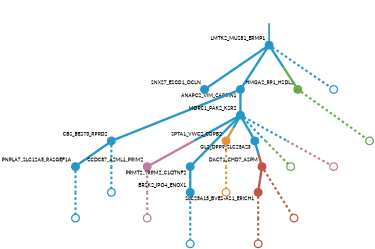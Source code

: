 strict digraph  {
graph[splines=false]; nodesep=0.7; rankdir=TB; ranksep=0.6; forcelabels=true; dpi=600; size=2.5;
0 [color="#2496c8ff", fillcolor="#2496c8ff", fixedsize=true, fontname=Lato, fontsize="12pt", height="0.25", label="", penwidth=3, shape=circle, style=filled, xlabel=LMTK2_MUS81_ERMP1];
2 [color="#2496c8ff", fillcolor="#2496c8ff", fixedsize=true, fontname=Lato, fontsize="12pt", height="0.25", label="", penwidth=3, shape=circle, style=filled, xlabel=SNX27_ESCO1_OCLN];
3 [color="#2496c8ff", fillcolor="#2496c8ff", fixedsize=true, fontname=Lato, fontsize="12pt", height="0.25", label="", penwidth=3, shape=circle, style=filled, xlabel=ANAPC2_VIM_CAPRIN1];
6 [color="#6aa84fff", fillcolor="#6aa84fff", fixedsize=true, fontname=Lato, fontsize="12pt", height="0.25", label="", penwidth=3, shape=circle, style=filled, xlabel=HMGA2_RP1_HSDL2];
21 [color="#2496c8ff", fillcolor="#2496c8ff", fixedsize=true, fontname=Lato, fontsize="12pt", height="0.25", label="", penwidth=3, shape=circle, style=solid, xlabel=""];
1 [color="#2496c8ff", fillcolor="#2496c8ff", fixedsize=true, fontname=Lato, fontsize="12pt", height="0.25", label="", penwidth=3, shape=circle, style=filled, xlabel=CBS_BEST3_RPRD2];
11 [color="#2496c8ff", fillcolor="#2496c8ff", fixedsize=true, fontname=Lato, fontsize="12pt", height="0.25", label="", penwidth=3, shape=circle, style=filled, xlabel=PNPLA7_SLC12A5_RASGEF1A];
22 [color="#2496c8ff", fillcolor="#2496c8ff", fixedsize=true, fontname=Lato, fontsize="12pt", height="0.25", label="", penwidth=3, shape=circle, style=solid, xlabel=""];
8 [color="#2496c8ff", fillcolor="#2496c8ff", fixedsize=true, fontname=Lato, fontsize="12pt", height="0.25", label="", penwidth=3, shape=circle, style=filled, xlabel=MORC1_PAK2_KSR2];
4 [color="#c27ba0ff", fillcolor="#c27ba0ff", fixedsize=true, fontname=Lato, fontsize="12pt", height="0.25", label="", penwidth=3, shape=circle, style=filled, xlabel=CCDC87_A2ML1_PRIM2];
16 [color="#c27ba0ff", fillcolor="#c27ba0ff", fixedsize=true, fontname=Lato, fontsize="12pt", height="0.25", label="", penwidth=3, shape=circle, style=solid, xlabel=""];
5 [color="#2496c8ff", fillcolor="#2496c8ff", fixedsize=true, fontname=Lato, fontsize="12pt", height="0.25", label="", penwidth=3, shape=circle, style=filled, xlabel=PRMT2_TRPM2_C1QTNF2];
7 [color="#2496c8ff", fillcolor="#2496c8ff", fixedsize=true, fontname=Lato, fontsize="12pt", height="0.25", label="", penwidth=3, shape=circle, style=filled, xlabel=BRSK2_IPO4_ENOX1];
14 [color="#6aa84fff", fillcolor="#6aa84fff", fixedsize=true, fontname=Lato, fontsize="12pt", height="0.25", label="", penwidth=3, shape=circle, style=solid, xlabel=""];
23 [color="#2496c8ff", fillcolor="#2496c8ff", fixedsize=true, fontname=Lato, fontsize="12pt", height="0.25", label="", penwidth=3, shape=circle, style=solid, xlabel=""];
10 [color="#e69138ff", fillcolor="#e69138ff", fixedsize=true, fontname=Lato, fontsize="12pt", height="0.25", label="", penwidth=3, shape=circle, style=filled, xlabel=SPTA1_VWC2_COPB2];
13 [color="#2496c8ff", fillcolor="#2496c8ff", fixedsize=true, fontname=Lato, fontsize="12pt", height="0.25", label="", penwidth=3, shape=circle, style=filled, xlabel=GLS_DPP9_SLC25A23];
15 [color="#6aa84fff", fillcolor="#6aa84fff", fixedsize=true, fontname=Lato, fontsize="12pt", height="0.25", label="", penwidth=3, shape=circle, style=solid, xlabel=""];
17 [color="#c27ba0ff", fillcolor="#c27ba0ff", fixedsize=true, fontname=Lato, fontsize="12pt", height="0.25", label="", penwidth=3, shape=circle, style=solid, xlabel=""];
9 [color="#be5742ff", fillcolor="#be5742ff", fixedsize=true, fontname=Lato, fontsize="12pt", height="0.25", label="", penwidth=3, shape=circle, style=filled, xlabel=DACT1_CHD7_ASPM];
12 [color="#be5742ff", fillcolor="#be5742ff", fixedsize=true, fontname=Lato, fontsize="12pt", height="0.25", label="", penwidth=3, shape=circle, style=filled, xlabel="SLC25A15_BVES-AS1_ERICH1"];
19 [color="#be5742ff", fillcolor="#be5742ff", fixedsize=true, fontname=Lato, fontsize="12pt", height="0.25", label="", penwidth=3, shape=circle, style=solid, xlabel=""];
18 [color="#e69138ff", fillcolor="#e69138ff", fixedsize=true, fontname=Lato, fontsize="12pt", height="0.25", label="", penwidth=3, shape=circle, style=solid, xlabel=""];
24 [color="#2496c8ff", fillcolor="#2496c8ff", fixedsize=true, fontname=Lato, fontsize="12pt", height="0.25", label="", penwidth=3, shape=circle, style=solid, xlabel=""];
20 [color="#be5742ff", fillcolor="#be5742ff", fixedsize=true, fontname=Lato, fontsize="12pt", height="0.25", label="", penwidth=3, shape=circle, style=solid, xlabel=""];
normal [label="", penwidth=3, style=invis, xlabel=LMTK2_MUS81_ERMP1];
0 -> 2  [arrowsize=0, color="#2496c8ff;0.5:#2496c8ff", minlen="2.0", penwidth="5.5", style=solid];
0 -> 3  [arrowsize=0, color="#2496c8ff;0.5:#2496c8ff", minlen="2.0", penwidth="5.5", style=solid];
0 -> 6  [arrowsize=0, color="#2496c8ff;0.5:#6aa84fff", minlen="2.0", penwidth="5.5", style=solid];
0 -> 21  [arrowsize=0, color="#2496c8ff;0.5:#2496c8ff", minlen="2.0", penwidth=5, style=dashed];
3 -> 1  [arrowsize=0, color="#2496c8ff;0.5:#2496c8ff", minlen="2.0", penwidth="5.5", style=solid];
3 -> 8  [arrowsize=0, color="#2496c8ff;0.5:#2496c8ff", minlen="1.7999999523162842", penwidth="5.5", style=solid];
6 -> 14  [arrowsize=0, color="#6aa84fff;0.5:#6aa84fff", minlen="2.0", penwidth=5, style=dashed];
1 -> 11  [arrowsize=0, color="#2496c8ff;0.5:#2496c8ff", minlen="1.2000000476837158", penwidth="5.5", style=solid];
1 -> 22  [arrowsize=0, color="#2496c8ff;0.5:#2496c8ff", minlen="2.0", penwidth=5, style=dashed];
11 -> 24  [arrowsize=0, color="#2496c8ff;0.5:#2496c8ff", minlen="2.0", penwidth=5, style=dashed];
8 -> 4  [arrowsize=0, color="#2496c8ff;0.5:#c27ba0ff", minlen="2.0", penwidth="5.5", style=solid];
8 -> 5  [arrowsize=0, color="#2496c8ff;0.5:#2496c8ff", minlen="2.0", penwidth="5.5", style=solid];
8 -> 10  [arrowsize=0, color="#2496c8ff;0.5:#e69138ff", minlen="1.399999976158142", penwidth="5.5", style=solid];
8 -> 13  [arrowsize=0, color="#2496c8ff;0.5:#2496c8ff", minlen="1.0", penwidth="5.5", style=solid];
8 -> 15  [arrowsize=0, color="#2496c8ff;0.5:#6aa84fff", minlen="2.0", penwidth=5, style=dashed];
8 -> 17  [arrowsize=0, color="#2496c8ff;0.5:#c27ba0ff", minlen="2.0", penwidth=5, style=dashed];
4 -> 16  [arrowsize=0, color="#c27ba0ff;0.5:#c27ba0ff", minlen="2.0", penwidth=5, style=dashed];
5 -> 7  [arrowsize=0, color="#2496c8ff;0.5:#2496c8ff", minlen="1.7999999523162842", penwidth="5.5", style=solid];
7 -> 23  [arrowsize=0, color="#2496c8ff;0.5:#2496c8ff", minlen="2.0", penwidth=5, style=dashed];
10 -> 18  [arrowsize=0, color="#e69138ff;0.5:#e69138ff", minlen="2.0", penwidth=5, style=dashed];
13 -> 9  [arrowsize=0, color="#2496c8ff;0.5:#be5742ff", minlen="1.600000023841858", penwidth="5.5", style=solid];
9 -> 12  [arrowsize=0, color="#be5742ff;0.5:#be5742ff", minlen="1.0", penwidth="5.5", style=solid];
9 -> 19  [arrowsize=0, color="#be5742ff;0.5:#be5742ff", minlen="2.0", penwidth=5, style=dashed];
12 -> 20  [arrowsize=0, color="#be5742ff;0.5:#be5742ff", minlen="2.0", penwidth=5, style=dashed];
normal -> 0  [arrowsize=0, color="#2496c8ff", label="", penwidth=4, style=solid];
}
